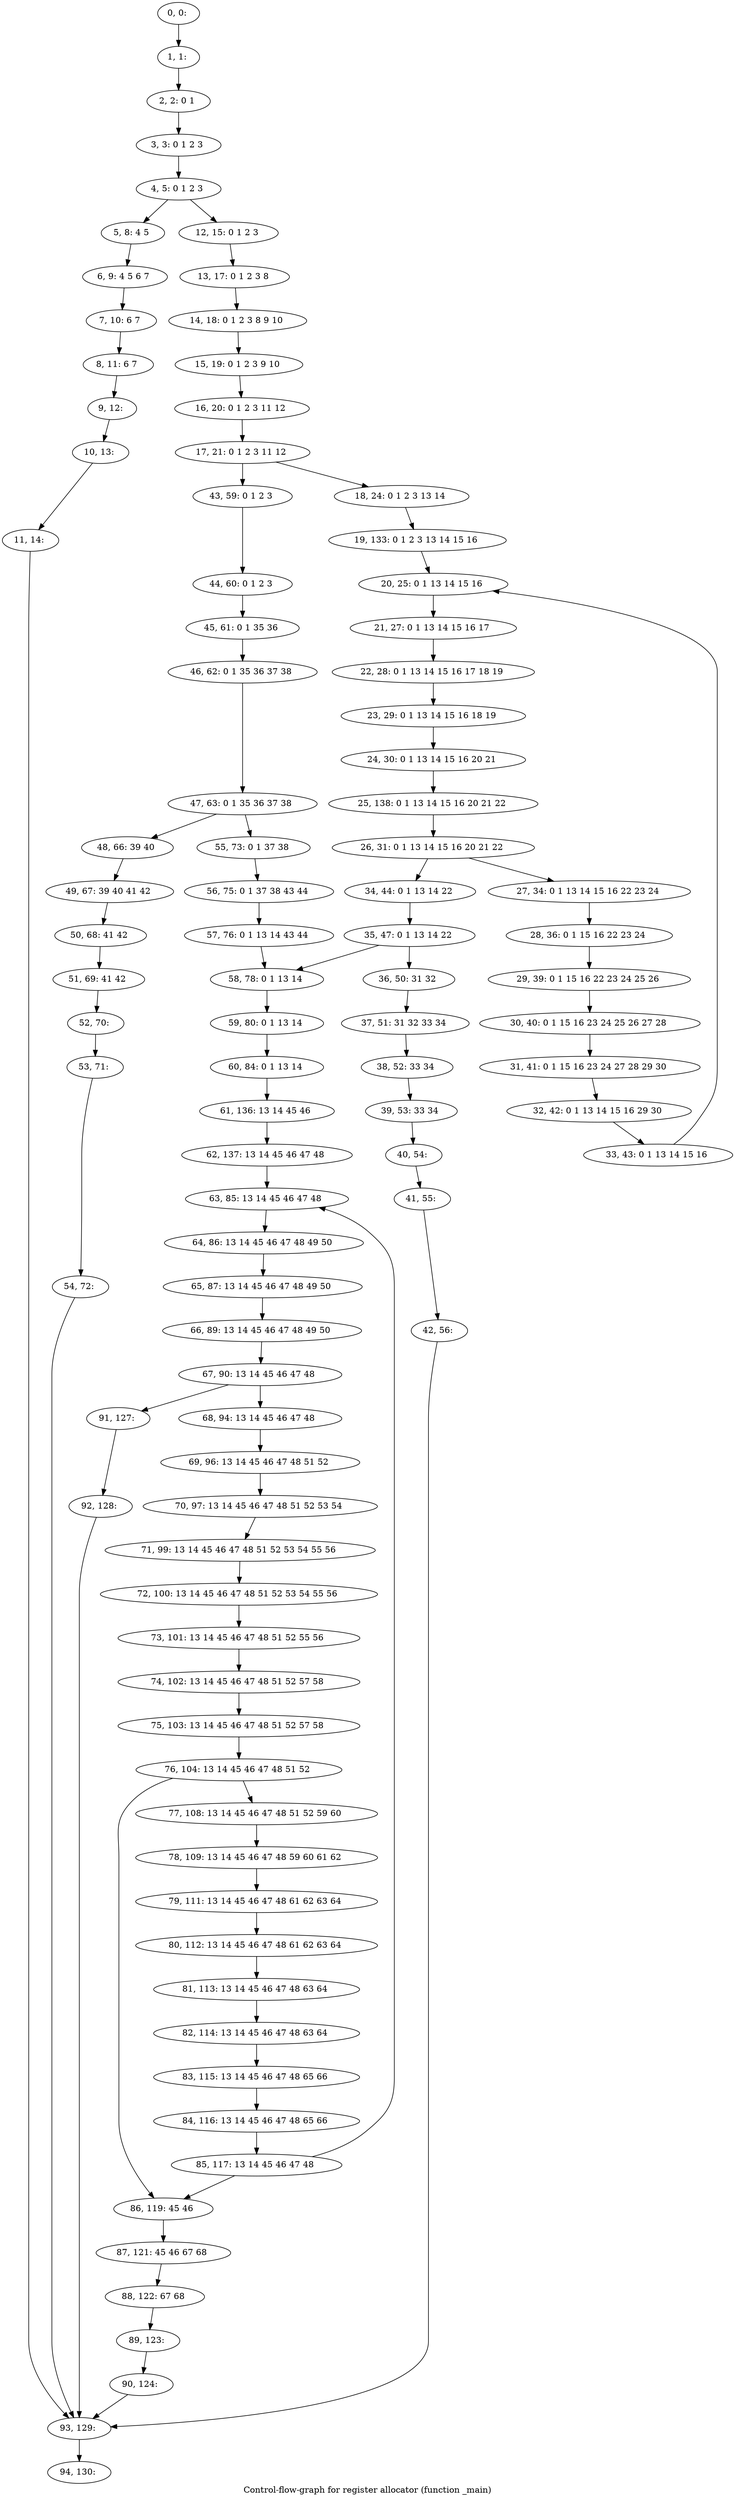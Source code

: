 digraph G {
graph [label="Control-flow-graph for register allocator (function _main)"]
0[label="0, 0: "];
1[label="1, 1: "];
2[label="2, 2: 0 1 "];
3[label="3, 3: 0 1 2 3 "];
4[label="4, 5: 0 1 2 3 "];
5[label="5, 8: 4 5 "];
6[label="6, 9: 4 5 6 7 "];
7[label="7, 10: 6 7 "];
8[label="8, 11: 6 7 "];
9[label="9, 12: "];
10[label="10, 13: "];
11[label="11, 14: "];
12[label="12, 15: 0 1 2 3 "];
13[label="13, 17: 0 1 2 3 8 "];
14[label="14, 18: 0 1 2 3 8 9 10 "];
15[label="15, 19: 0 1 2 3 9 10 "];
16[label="16, 20: 0 1 2 3 11 12 "];
17[label="17, 21: 0 1 2 3 11 12 "];
18[label="18, 24: 0 1 2 3 13 14 "];
19[label="19, 133: 0 1 2 3 13 14 15 16 "];
20[label="20, 25: 0 1 13 14 15 16 "];
21[label="21, 27: 0 1 13 14 15 16 17 "];
22[label="22, 28: 0 1 13 14 15 16 17 18 19 "];
23[label="23, 29: 0 1 13 14 15 16 18 19 "];
24[label="24, 30: 0 1 13 14 15 16 20 21 "];
25[label="25, 138: 0 1 13 14 15 16 20 21 22 "];
26[label="26, 31: 0 1 13 14 15 16 20 21 22 "];
27[label="27, 34: 0 1 13 14 15 16 22 23 24 "];
28[label="28, 36: 0 1 15 16 22 23 24 "];
29[label="29, 39: 0 1 15 16 22 23 24 25 26 "];
30[label="30, 40: 0 1 15 16 23 24 25 26 27 28 "];
31[label="31, 41: 0 1 15 16 23 24 27 28 29 30 "];
32[label="32, 42: 0 1 13 14 15 16 29 30 "];
33[label="33, 43: 0 1 13 14 15 16 "];
34[label="34, 44: 0 1 13 14 22 "];
35[label="35, 47: 0 1 13 14 22 "];
36[label="36, 50: 31 32 "];
37[label="37, 51: 31 32 33 34 "];
38[label="38, 52: 33 34 "];
39[label="39, 53: 33 34 "];
40[label="40, 54: "];
41[label="41, 55: "];
42[label="42, 56: "];
43[label="43, 59: 0 1 2 3 "];
44[label="44, 60: 0 1 2 3 "];
45[label="45, 61: 0 1 35 36 "];
46[label="46, 62: 0 1 35 36 37 38 "];
47[label="47, 63: 0 1 35 36 37 38 "];
48[label="48, 66: 39 40 "];
49[label="49, 67: 39 40 41 42 "];
50[label="50, 68: 41 42 "];
51[label="51, 69: 41 42 "];
52[label="52, 70: "];
53[label="53, 71: "];
54[label="54, 72: "];
55[label="55, 73: 0 1 37 38 "];
56[label="56, 75: 0 1 37 38 43 44 "];
57[label="57, 76: 0 1 13 14 43 44 "];
58[label="58, 78: 0 1 13 14 "];
59[label="59, 80: 0 1 13 14 "];
60[label="60, 84: 0 1 13 14 "];
61[label="61, 136: 13 14 45 46 "];
62[label="62, 137: 13 14 45 46 47 48 "];
63[label="63, 85: 13 14 45 46 47 48 "];
64[label="64, 86: 13 14 45 46 47 48 49 50 "];
65[label="65, 87: 13 14 45 46 47 48 49 50 "];
66[label="66, 89: 13 14 45 46 47 48 49 50 "];
67[label="67, 90: 13 14 45 46 47 48 "];
68[label="68, 94: 13 14 45 46 47 48 "];
69[label="69, 96: 13 14 45 46 47 48 51 52 "];
70[label="70, 97: 13 14 45 46 47 48 51 52 53 54 "];
71[label="71, 99: 13 14 45 46 47 48 51 52 53 54 55 56 "];
72[label="72, 100: 13 14 45 46 47 48 51 52 53 54 55 56 "];
73[label="73, 101: 13 14 45 46 47 48 51 52 55 56 "];
74[label="74, 102: 13 14 45 46 47 48 51 52 57 58 "];
75[label="75, 103: 13 14 45 46 47 48 51 52 57 58 "];
76[label="76, 104: 13 14 45 46 47 48 51 52 "];
77[label="77, 108: 13 14 45 46 47 48 51 52 59 60 "];
78[label="78, 109: 13 14 45 46 47 48 59 60 61 62 "];
79[label="79, 111: 13 14 45 46 47 48 61 62 63 64 "];
80[label="80, 112: 13 14 45 46 47 48 61 62 63 64 "];
81[label="81, 113: 13 14 45 46 47 48 63 64 "];
82[label="82, 114: 13 14 45 46 47 48 63 64 "];
83[label="83, 115: 13 14 45 46 47 48 65 66 "];
84[label="84, 116: 13 14 45 46 47 48 65 66 "];
85[label="85, 117: 13 14 45 46 47 48 "];
86[label="86, 119: 45 46 "];
87[label="87, 121: 45 46 67 68 "];
88[label="88, 122: 67 68 "];
89[label="89, 123: "];
90[label="90, 124: "];
91[label="91, 127: "];
92[label="92, 128: "];
93[label="93, 129: "];
94[label="94, 130: "];
0->1 ;
1->2 ;
2->3 ;
3->4 ;
4->5 ;
4->12 ;
5->6 ;
6->7 ;
7->8 ;
8->9 ;
9->10 ;
10->11 ;
11->93 ;
12->13 ;
13->14 ;
14->15 ;
15->16 ;
16->17 ;
17->18 ;
17->43 ;
18->19 ;
19->20 ;
20->21 ;
21->22 ;
22->23 ;
23->24 ;
24->25 ;
25->26 ;
26->27 ;
26->34 ;
27->28 ;
28->29 ;
29->30 ;
30->31 ;
31->32 ;
32->33 ;
33->20 ;
34->35 ;
35->36 ;
35->58 ;
36->37 ;
37->38 ;
38->39 ;
39->40 ;
40->41 ;
41->42 ;
42->93 ;
43->44 ;
44->45 ;
45->46 ;
46->47 ;
47->48 ;
47->55 ;
48->49 ;
49->50 ;
50->51 ;
51->52 ;
52->53 ;
53->54 ;
54->93 ;
55->56 ;
56->57 ;
57->58 ;
58->59 ;
59->60 ;
60->61 ;
61->62 ;
62->63 ;
63->64 ;
64->65 ;
65->66 ;
66->67 ;
67->68 ;
67->91 ;
68->69 ;
69->70 ;
70->71 ;
71->72 ;
72->73 ;
73->74 ;
74->75 ;
75->76 ;
76->77 ;
76->86 ;
77->78 ;
78->79 ;
79->80 ;
80->81 ;
81->82 ;
82->83 ;
83->84 ;
84->85 ;
85->86 ;
85->63 ;
86->87 ;
87->88 ;
88->89 ;
89->90 ;
90->93 ;
91->92 ;
92->93 ;
93->94 ;
}
